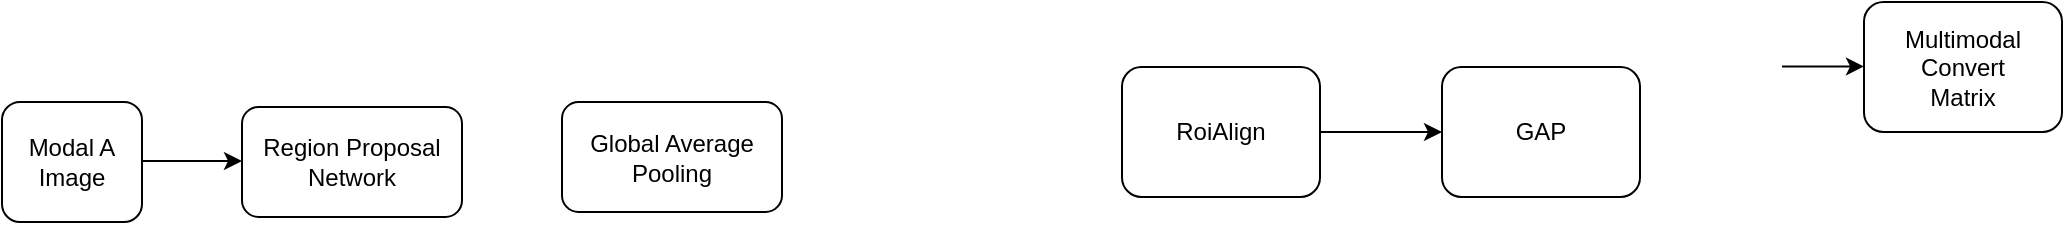 <mxfile version="23.1.2" type="github">
  <diagram name="第 1 页" id="z2M5c4vALER3vp60Q3NO">
    <mxGraphModel dx="500" dy="262" grid="1" gridSize="10" guides="1" tooltips="1" connect="1" arrows="1" fold="1" page="1" pageScale="1" pageWidth="2336" pageHeight="1654" math="0" shadow="0">
      <root>
        <mxCell id="0" />
        <mxCell id="1" parent="0" />
        <mxCell id="HAOtPfupm4dBEVP8952R-1" value="Modal A&lt;br&gt;Image" style="rounded=1;whiteSpace=wrap;html=1;" vertex="1" parent="1">
          <mxGeometry x="60" y="350" width="70" height="60" as="geometry" />
        </mxCell>
        <mxCell id="HAOtPfupm4dBEVP8952R-2" value="" style="endArrow=classic;html=1;rounded=0;" edge="1" parent="1">
          <mxGeometry width="50" height="50" relative="1" as="geometry">
            <mxPoint x="130" y="379.5" as="sourcePoint" />
            <mxPoint x="180" y="379.5" as="targetPoint" />
          </mxGeometry>
        </mxCell>
        <mxCell id="HAOtPfupm4dBEVP8952R-3" value="Region Proposal&lt;br&gt;Network" style="rounded=1;whiteSpace=wrap;html=1;" vertex="1" parent="1">
          <mxGeometry x="180" y="352.5" width="110" height="55" as="geometry" />
        </mxCell>
        <mxCell id="HAOtPfupm4dBEVP8952R-5" style="edgeStyle=orthogonalEdgeStyle;rounded=0;orthogonalLoop=1;jettySize=auto;html=1;exitX=1;exitY=0.5;exitDx=0;exitDy=0;entryX=0;entryY=0.5;entryDx=0;entryDy=0;" edge="1" parent="1" source="HAOtPfupm4dBEVP8952R-6">
          <mxGeometry relative="1" as="geometry">
            <mxPoint x="780" y="365" as="targetPoint" />
          </mxGeometry>
        </mxCell>
        <mxCell id="HAOtPfupm4dBEVP8952R-6" value="RoiAlign" style="rounded=1;whiteSpace=wrap;html=1;" vertex="1" parent="1">
          <mxGeometry x="620" y="332.5" width="99" height="65" as="geometry" />
        </mxCell>
        <mxCell id="HAOtPfupm4dBEVP8952R-15" value="Multimodal&lt;br&gt;Convert&lt;br&gt;Matrix" style="rounded=1;whiteSpace=wrap;html=1;" vertex="1" parent="1">
          <mxGeometry x="991" y="300" width="99" height="65" as="geometry" />
        </mxCell>
        <mxCell id="HAOtPfupm4dBEVP8952R-16" style="edgeStyle=orthogonalEdgeStyle;rounded=0;orthogonalLoop=1;jettySize=auto;html=1;exitX=1;exitY=0.5;exitDx=0;exitDy=0;entryX=0;entryY=0.5;entryDx=0;entryDy=0;" edge="1" parent="1">
          <mxGeometry relative="1" as="geometry">
            <mxPoint x="950" y="332.21" as="sourcePoint" />
            <mxPoint x="991" y="332.21" as="targetPoint" />
          </mxGeometry>
        </mxCell>
        <mxCell id="HAOtPfupm4dBEVP8952R-17" value="GAP" style="rounded=1;whiteSpace=wrap;html=1;" vertex="1" parent="1">
          <mxGeometry x="780" y="332.5" width="99" height="65" as="geometry" />
        </mxCell>
        <mxCell id="HAOtPfupm4dBEVP8952R-18" value="Global Average&lt;br&gt;Pooling" style="rounded=1;whiteSpace=wrap;html=1;" vertex="1" parent="1">
          <mxGeometry x="340" y="350" width="110" height="55" as="geometry" />
        </mxCell>
      </root>
    </mxGraphModel>
  </diagram>
</mxfile>

